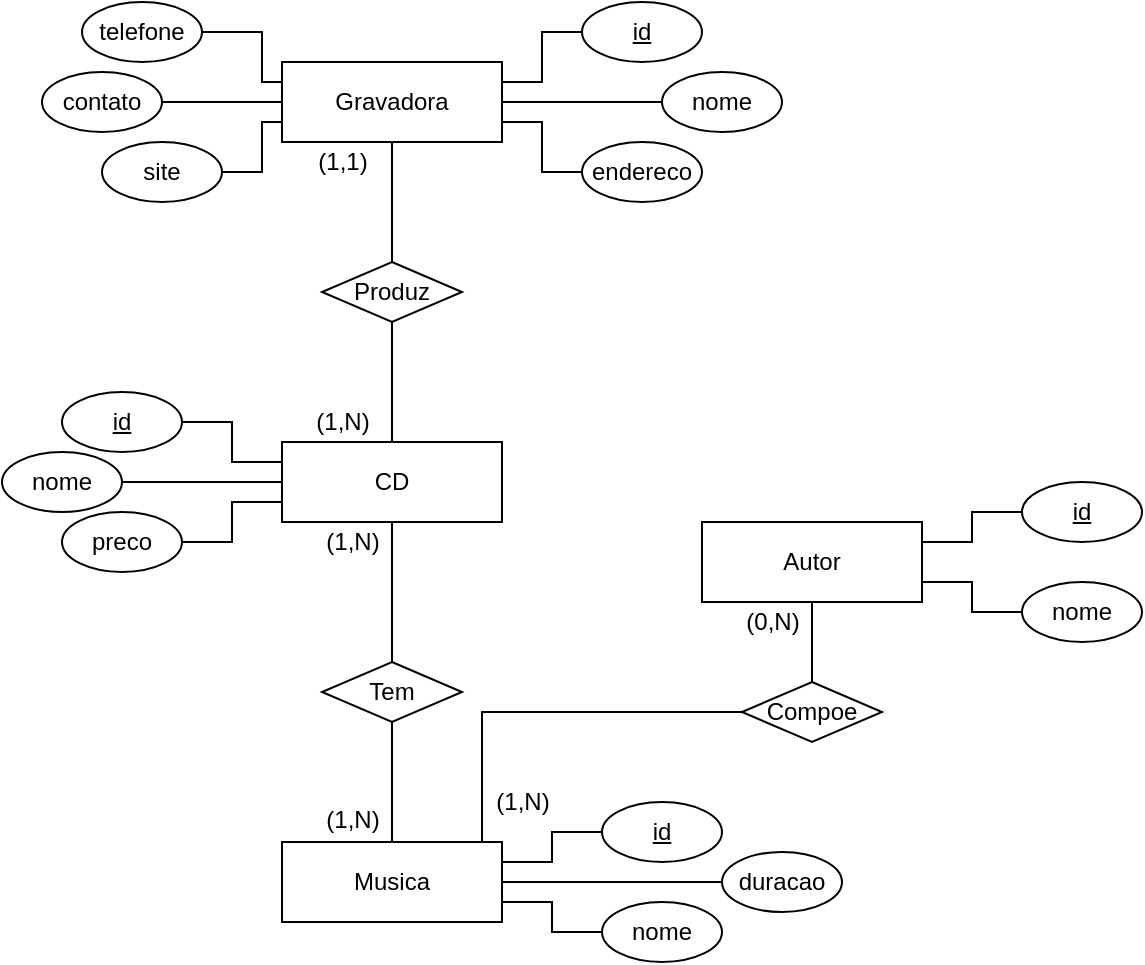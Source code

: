 <mxfile version="16.5.1" type="device"><diagram id="8VxZDiqaDjs9Y3dTwouO" name="Página-1"><mxGraphModel dx="868" dy="553" grid="1" gridSize="10" guides="1" tooltips="1" connect="1" arrows="1" fold="1" page="1" pageScale="1" pageWidth="980" pageHeight="1390" math="0" shadow="0"><root><mxCell id="0"/><mxCell id="1" parent="0"/><mxCell id="FNv9SAjjX8Xw-P8yT1AQ-6" style="edgeStyle=orthogonalEdgeStyle;rounded=0;orthogonalLoop=1;jettySize=auto;html=1;exitX=1;exitY=0.25;exitDx=0;exitDy=0;entryX=0;entryY=0.5;entryDx=0;entryDy=0;endArrow=none;endFill=0;" parent="1" source="FNv9SAjjX8Xw-P8yT1AQ-1" target="FNv9SAjjX8Xw-P8yT1AQ-3" edge="1"><mxGeometry relative="1" as="geometry"/></mxCell><mxCell id="FNv9SAjjX8Xw-P8yT1AQ-7" style="edgeStyle=orthogonalEdgeStyle;rounded=0;orthogonalLoop=1;jettySize=auto;html=1;exitX=1;exitY=0.75;exitDx=0;exitDy=0;entryX=0;entryY=0.5;entryDx=0;entryDy=0;endArrow=none;endFill=0;" parent="1" source="FNv9SAjjX8Xw-P8yT1AQ-1" target="FNv9SAjjX8Xw-P8yT1AQ-5" edge="1"><mxGeometry relative="1" as="geometry"/></mxCell><mxCell id="FNv9SAjjX8Xw-P8yT1AQ-48" style="edgeStyle=orthogonalEdgeStyle;rounded=0;orthogonalLoop=1;jettySize=auto;html=1;exitX=0.5;exitY=1;exitDx=0;exitDy=0;entryX=0.5;entryY=0;entryDx=0;entryDy=0;endArrow=none;endFill=0;" parent="1" source="FNv9SAjjX8Xw-P8yT1AQ-1" target="FNv9SAjjX8Xw-P8yT1AQ-46" edge="1"><mxGeometry relative="1" as="geometry"/></mxCell><mxCell id="FNv9SAjjX8Xw-P8yT1AQ-1" value="Autor" style="whiteSpace=wrap;html=1;fillColor=none;" parent="1" vertex="1"><mxGeometry x="360" y="280" width="110" height="40" as="geometry"/></mxCell><mxCell id="FNv9SAjjX8Xw-P8yT1AQ-3" value="&lt;u&gt;id&lt;/u&gt;" style="ellipse;whiteSpace=wrap;html=1;fillColor=none;" parent="1" vertex="1"><mxGeometry x="520" y="260" width="60" height="30" as="geometry"/></mxCell><mxCell id="FNv9SAjjX8Xw-P8yT1AQ-5" value="nome" style="ellipse;whiteSpace=wrap;html=1;fillColor=none;" parent="1" vertex="1"><mxGeometry x="520" y="310" width="60" height="30" as="geometry"/></mxCell><mxCell id="FNv9SAjjX8Xw-P8yT1AQ-14" style="edgeStyle=orthogonalEdgeStyle;rounded=0;orthogonalLoop=1;jettySize=auto;html=1;exitX=1;exitY=0.25;exitDx=0;exitDy=0;entryX=0;entryY=0.5;entryDx=0;entryDy=0;endArrow=none;endFill=0;" parent="1" source="FNv9SAjjX8Xw-P8yT1AQ-8" target="FNv9SAjjX8Xw-P8yT1AQ-12" edge="1"><mxGeometry relative="1" as="geometry"/></mxCell><mxCell id="FNv9SAjjX8Xw-P8yT1AQ-15" style="edgeStyle=orthogonalEdgeStyle;rounded=0;orthogonalLoop=1;jettySize=auto;html=1;exitX=1;exitY=0.75;exitDx=0;exitDy=0;entryX=0;entryY=0.5;entryDx=0;entryDy=0;endArrow=none;endFill=0;" parent="1" source="FNv9SAjjX8Xw-P8yT1AQ-8" target="FNv9SAjjX8Xw-P8yT1AQ-13" edge="1"><mxGeometry relative="1" as="geometry"/></mxCell><mxCell id="FNv9SAjjX8Xw-P8yT1AQ-18" style="edgeStyle=orthogonalEdgeStyle;rounded=0;orthogonalLoop=1;jettySize=auto;html=1;exitX=1;exitY=0.5;exitDx=0;exitDy=0;entryX=0;entryY=0.5;entryDx=0;entryDy=0;endArrow=none;endFill=0;" parent="1" source="FNv9SAjjX8Xw-P8yT1AQ-8" target="FNv9SAjjX8Xw-P8yT1AQ-16" edge="1"><mxGeometry relative="1" as="geometry"/></mxCell><mxCell id="FNv9SAjjX8Xw-P8yT1AQ-8" value="Musica" style="whiteSpace=wrap;html=1;fillColor=none;" parent="1" vertex="1"><mxGeometry x="150" y="440" width="110" height="40" as="geometry"/></mxCell><mxCell id="FNv9SAjjX8Xw-P8yT1AQ-43" style="edgeStyle=orthogonalEdgeStyle;rounded=0;orthogonalLoop=1;jettySize=auto;html=1;exitX=0.5;exitY=1;exitDx=0;exitDy=0;entryX=0.5;entryY=0;entryDx=0;entryDy=0;endArrow=none;endFill=0;" parent="1" source="FNv9SAjjX8Xw-P8yT1AQ-9" target="FNv9SAjjX8Xw-P8yT1AQ-38" edge="1"><mxGeometry relative="1" as="geometry"/></mxCell><mxCell id="FNv9SAjjX8Xw-P8yT1AQ-9" value="Produz" style="rhombus;whiteSpace=wrap;html=1;fillColor=none;" parent="1" vertex="1"><mxGeometry x="170" y="150" width="70" height="30" as="geometry"/></mxCell><mxCell id="FNv9SAjjX8Xw-P8yT1AQ-12" value="&lt;u&gt;id&lt;/u&gt;" style="ellipse;whiteSpace=wrap;html=1;fillColor=none;" parent="1" vertex="1"><mxGeometry x="310" y="420" width="60" height="30" as="geometry"/></mxCell><mxCell id="FNv9SAjjX8Xw-P8yT1AQ-13" value="nome" style="ellipse;whiteSpace=wrap;html=1;fillColor=none;" parent="1" vertex="1"><mxGeometry x="310" y="470" width="60" height="30" as="geometry"/></mxCell><mxCell id="FNv9SAjjX8Xw-P8yT1AQ-16" value="duracao" style="ellipse;whiteSpace=wrap;html=1;fillColor=none;" parent="1" vertex="1"><mxGeometry x="370" y="445" width="60" height="30" as="geometry"/></mxCell><mxCell id="FNv9SAjjX8Xw-P8yT1AQ-45" style="edgeStyle=orthogonalEdgeStyle;rounded=0;orthogonalLoop=1;jettySize=auto;html=1;exitX=0.5;exitY=1;exitDx=0;exitDy=0;entryX=0.5;entryY=0;entryDx=0;entryDy=0;endArrow=none;endFill=0;" parent="1" source="FNv9SAjjX8Xw-P8yT1AQ-19" target="FNv9SAjjX8Xw-P8yT1AQ-8" edge="1"><mxGeometry relative="1" as="geometry"/></mxCell><mxCell id="FNv9SAjjX8Xw-P8yT1AQ-19" value="Tem" style="rhombus;whiteSpace=wrap;html=1;fillColor=none;" parent="1" vertex="1"><mxGeometry x="170" y="350" width="70" height="30" as="geometry"/></mxCell><mxCell id="FNv9SAjjX8Xw-P8yT1AQ-26" style="edgeStyle=orthogonalEdgeStyle;rounded=0;orthogonalLoop=1;jettySize=auto;html=1;exitX=1;exitY=0.25;exitDx=0;exitDy=0;entryX=0;entryY=0.5;entryDx=0;entryDy=0;endArrow=none;endFill=0;" parent="1" source="FNv9SAjjX8Xw-P8yT1AQ-21" target="FNv9SAjjX8Xw-P8yT1AQ-22" edge="1"><mxGeometry relative="1" as="geometry"/></mxCell><mxCell id="FNv9SAjjX8Xw-P8yT1AQ-27" style="edgeStyle=orthogonalEdgeStyle;rounded=0;orthogonalLoop=1;jettySize=auto;html=1;exitX=1;exitY=0.5;exitDx=0;exitDy=0;entryX=0;entryY=0.5;entryDx=0;entryDy=0;endArrow=none;endFill=0;" parent="1" source="FNv9SAjjX8Xw-P8yT1AQ-21" edge="1"><mxGeometry relative="1" as="geometry"><mxPoint x="340" y="70" as="targetPoint"/></mxGeometry></mxCell><mxCell id="FNv9SAjjX8Xw-P8yT1AQ-28" style="edgeStyle=orthogonalEdgeStyle;rounded=0;orthogonalLoop=1;jettySize=auto;html=1;exitX=1;exitY=0.75;exitDx=0;exitDy=0;entryX=0;entryY=0.5;entryDx=0;entryDy=0;endArrow=none;endFill=0;" parent="1" source="FNv9SAjjX8Xw-P8yT1AQ-21" target="FNv9SAjjX8Xw-P8yT1AQ-24" edge="1"><mxGeometry relative="1" as="geometry"/></mxCell><mxCell id="FNv9SAjjX8Xw-P8yT1AQ-34" style="edgeStyle=orthogonalEdgeStyle;rounded=0;orthogonalLoop=1;jettySize=auto;html=1;exitX=0;exitY=0.5;exitDx=0;exitDy=0;entryX=1;entryY=0.5;entryDx=0;entryDy=0;endArrow=none;endFill=0;" parent="1" source="FNv9SAjjX8Xw-P8yT1AQ-21" edge="1"><mxGeometry relative="1" as="geometry"><mxPoint x="90" y="70" as="targetPoint"/></mxGeometry></mxCell><mxCell id="FNv9SAjjX8Xw-P8yT1AQ-35" style="edgeStyle=orthogonalEdgeStyle;rounded=0;orthogonalLoop=1;jettySize=auto;html=1;exitX=0;exitY=0.75;exitDx=0;exitDy=0;entryX=1;entryY=0.5;entryDx=0;entryDy=0;endArrow=none;endFill=0;" parent="1" source="FNv9SAjjX8Xw-P8yT1AQ-21" target="FNv9SAjjX8Xw-P8yT1AQ-31" edge="1"><mxGeometry relative="1" as="geometry"><Array as="points"><mxPoint x="140" y="80"/><mxPoint x="140" y="105"/></Array></mxGeometry></mxCell><mxCell id="FNv9SAjjX8Xw-P8yT1AQ-39" style="edgeStyle=orthogonalEdgeStyle;rounded=0;orthogonalLoop=1;jettySize=auto;html=1;exitX=0.5;exitY=1;exitDx=0;exitDy=0;entryX=0.5;entryY=0;entryDx=0;entryDy=0;endArrow=none;endFill=0;" parent="1" source="FNv9SAjjX8Xw-P8yT1AQ-21" target="FNv9SAjjX8Xw-P8yT1AQ-9" edge="1"><mxGeometry relative="1" as="geometry"/></mxCell><mxCell id="FNv9SAjjX8Xw-P8yT1AQ-21" value="Gravadora" style="whiteSpace=wrap;html=1;fillColor=none;" parent="1" vertex="1"><mxGeometry x="150" y="50" width="110" height="40" as="geometry"/></mxCell><mxCell id="FNv9SAjjX8Xw-P8yT1AQ-22" value="&lt;u&gt;id&lt;/u&gt;" style="ellipse;whiteSpace=wrap;html=1;fillColor=none;" parent="1" vertex="1"><mxGeometry x="300" y="20" width="60" height="30" as="geometry"/></mxCell><mxCell id="FNv9SAjjX8Xw-P8yT1AQ-23" value="nome" style="ellipse;whiteSpace=wrap;html=1;fillColor=none;" parent="1" vertex="1"><mxGeometry x="340" y="55" width="60" height="30" as="geometry"/></mxCell><mxCell id="FNv9SAjjX8Xw-P8yT1AQ-24" value="endereco" style="ellipse;whiteSpace=wrap;html=1;fillColor=none;" parent="1" vertex="1"><mxGeometry x="300" y="90" width="60" height="30" as="geometry"/></mxCell><mxCell id="FNv9SAjjX8Xw-P8yT1AQ-33" style="edgeStyle=orthogonalEdgeStyle;rounded=0;orthogonalLoop=1;jettySize=auto;html=1;exitX=1;exitY=0.5;exitDx=0;exitDy=0;entryX=0;entryY=0.25;entryDx=0;entryDy=0;endArrow=none;endFill=0;" parent="1" source="FNv9SAjjX8Xw-P8yT1AQ-29" target="FNv9SAjjX8Xw-P8yT1AQ-21" edge="1"><mxGeometry relative="1" as="geometry"><Array as="points"><mxPoint x="140" y="35"/><mxPoint x="140" y="60"/></Array></mxGeometry></mxCell><mxCell id="FNv9SAjjX8Xw-P8yT1AQ-29" value="telefone" style="ellipse;whiteSpace=wrap;html=1;fillColor=none;" parent="1" vertex="1"><mxGeometry x="50" y="20" width="60" height="30" as="geometry"/></mxCell><mxCell id="FNv9SAjjX8Xw-P8yT1AQ-30" value="contato" style="ellipse;whiteSpace=wrap;html=1;fillColor=none;" parent="1" vertex="1"><mxGeometry x="30" y="55" width="60" height="30" as="geometry"/></mxCell><mxCell id="FNv9SAjjX8Xw-P8yT1AQ-31" value="site" style="ellipse;whiteSpace=wrap;html=1;fillColor=none;" parent="1" vertex="1"><mxGeometry x="60" y="90" width="60" height="30" as="geometry"/></mxCell><mxCell id="FNv9SAjjX8Xw-P8yT1AQ-44" style="edgeStyle=orthogonalEdgeStyle;rounded=0;orthogonalLoop=1;jettySize=auto;html=1;exitX=0.5;exitY=1;exitDx=0;exitDy=0;entryX=0.5;entryY=0;entryDx=0;entryDy=0;endArrow=none;endFill=0;" parent="1" source="FNv9SAjjX8Xw-P8yT1AQ-38" target="FNv9SAjjX8Xw-P8yT1AQ-19" edge="1"><mxGeometry relative="1" as="geometry"/></mxCell><mxCell id="ylpJcJNZKMNrVMvIMVjk-3" style="edgeStyle=orthogonalEdgeStyle;rounded=0;orthogonalLoop=1;jettySize=auto;html=1;exitX=0;exitY=0.25;exitDx=0;exitDy=0;entryX=1;entryY=0.5;entryDx=0;entryDy=0;endArrow=none;endFill=0;" edge="1" parent="1" source="FNv9SAjjX8Xw-P8yT1AQ-38" target="ylpJcJNZKMNrVMvIMVjk-1"><mxGeometry relative="1" as="geometry"/></mxCell><mxCell id="ylpJcJNZKMNrVMvIMVjk-4" style="edgeStyle=orthogonalEdgeStyle;rounded=0;orthogonalLoop=1;jettySize=auto;html=1;exitX=0;exitY=0.5;exitDx=0;exitDy=0;entryX=1;entryY=0.5;entryDx=0;entryDy=0;endArrow=none;endFill=0;" edge="1" parent="1" source="FNv9SAjjX8Xw-P8yT1AQ-38" target="ylpJcJNZKMNrVMvIMVjk-2"><mxGeometry relative="1" as="geometry"/></mxCell><mxCell id="ylpJcJNZKMNrVMvIMVjk-6" style="edgeStyle=orthogonalEdgeStyle;rounded=0;orthogonalLoop=1;jettySize=auto;html=1;exitX=0;exitY=0.75;exitDx=0;exitDy=0;entryX=1;entryY=0.5;entryDx=0;entryDy=0;endArrow=none;endFill=0;" edge="1" parent="1" source="FNv9SAjjX8Xw-P8yT1AQ-38" target="ylpJcJNZKMNrVMvIMVjk-5"><mxGeometry relative="1" as="geometry"/></mxCell><mxCell id="FNv9SAjjX8Xw-P8yT1AQ-38" value="CD" style="whiteSpace=wrap;html=1;fillColor=none;" parent="1" vertex="1"><mxGeometry x="150" y="240" width="110" height="40" as="geometry"/></mxCell><mxCell id="FNv9SAjjX8Xw-P8yT1AQ-41" value="(1,N)" style="text;html=1;align=center;verticalAlign=middle;resizable=0;points=[];autosize=1;strokeColor=none;fillColor=none;" parent="1" vertex="1"><mxGeometry x="160" y="220" width="40" height="20" as="geometry"/></mxCell><mxCell id="FNv9SAjjX8Xw-P8yT1AQ-42" value="(1,1)" style="text;html=1;align=center;verticalAlign=middle;resizable=0;points=[];autosize=1;strokeColor=none;fillColor=none;" parent="1" vertex="1"><mxGeometry x="160" y="90" width="40" height="20" as="geometry"/></mxCell><mxCell id="FNv9SAjjX8Xw-P8yT1AQ-49" style="edgeStyle=orthogonalEdgeStyle;rounded=0;orthogonalLoop=1;jettySize=auto;html=1;exitX=0;exitY=0.5;exitDx=0;exitDy=0;entryX=0.75;entryY=0;entryDx=0;entryDy=0;endArrow=none;endFill=0;" parent="1" source="FNv9SAjjX8Xw-P8yT1AQ-46" target="FNv9SAjjX8Xw-P8yT1AQ-8" edge="1"><mxGeometry relative="1" as="geometry"><Array as="points"><mxPoint x="250" y="375"/><mxPoint x="250" y="440"/></Array></mxGeometry></mxCell><mxCell id="FNv9SAjjX8Xw-P8yT1AQ-46" value="Compoe" style="rhombus;whiteSpace=wrap;html=1;fillColor=none;" parent="1" vertex="1"><mxGeometry x="380" y="360" width="70" height="30" as="geometry"/></mxCell><mxCell id="FNv9SAjjX8Xw-P8yT1AQ-50" value="(1,N)" style="text;html=1;align=center;verticalAlign=middle;resizable=0;points=[];autosize=1;strokeColor=none;fillColor=none;" parent="1" vertex="1"><mxGeometry x="250" y="410" width="40" height="20" as="geometry"/></mxCell><mxCell id="FNv9SAjjX8Xw-P8yT1AQ-51" value="(0,N)" style="text;html=1;align=center;verticalAlign=middle;resizable=0;points=[];autosize=1;strokeColor=none;fillColor=none;" parent="1" vertex="1"><mxGeometry x="375" y="320" width="40" height="20" as="geometry"/></mxCell><mxCell id="FNv9SAjjX8Xw-P8yT1AQ-52" value="(1,N)" style="text;html=1;align=center;verticalAlign=middle;resizable=0;points=[];autosize=1;strokeColor=none;fillColor=none;" parent="1" vertex="1"><mxGeometry x="165" y="419" width="40" height="20" as="geometry"/></mxCell><mxCell id="FNv9SAjjX8Xw-P8yT1AQ-53" value="(1,N)" style="text;html=1;align=center;verticalAlign=middle;resizable=0;points=[];autosize=1;strokeColor=none;fillColor=none;" parent="1" vertex="1"><mxGeometry x="165" y="280" width="40" height="20" as="geometry"/></mxCell><mxCell id="ylpJcJNZKMNrVMvIMVjk-1" value="&lt;u&gt;id&lt;/u&gt;" style="ellipse;whiteSpace=wrap;html=1;fillColor=none;" vertex="1" parent="1"><mxGeometry x="40" y="215" width="60" height="30" as="geometry"/></mxCell><mxCell id="ylpJcJNZKMNrVMvIMVjk-2" value="nome" style="ellipse;whiteSpace=wrap;html=1;fillColor=none;" vertex="1" parent="1"><mxGeometry x="10" y="245" width="60" height="30" as="geometry"/></mxCell><mxCell id="ylpJcJNZKMNrVMvIMVjk-5" value="preco" style="ellipse;whiteSpace=wrap;html=1;fillColor=none;" vertex="1" parent="1"><mxGeometry x="40" y="275" width="60" height="30" as="geometry"/></mxCell></root></mxGraphModel></diagram></mxfile>